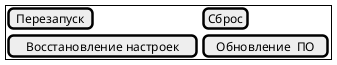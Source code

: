 @startuml
salt
{+

[Перезапуск]                |   [Сброс]
[Восстановление настроек]   |   [ Обновление  ПО]

}
@enduml
